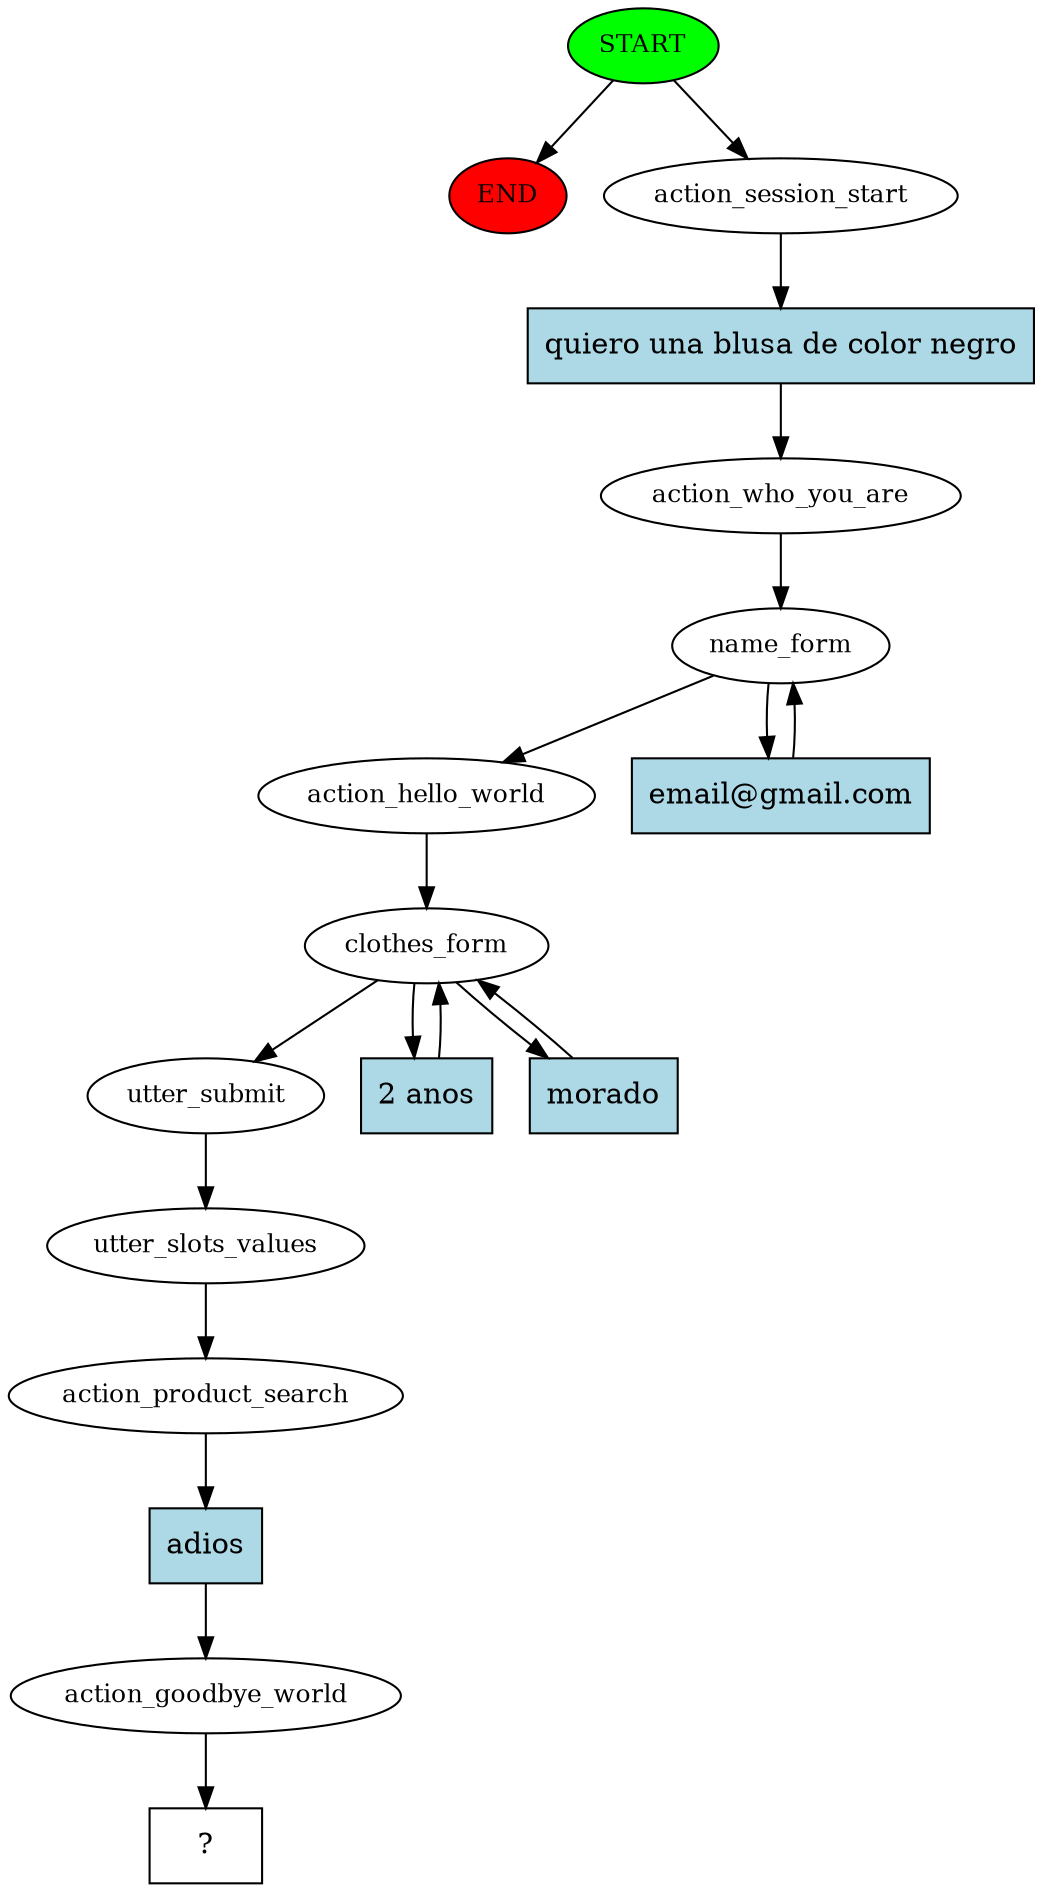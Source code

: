 digraph  {
0 [class="start active", fillcolor=green, fontsize=12, label=START, style=filled];
"-1" [class=end, fillcolor=red, fontsize=12, label=END, style=filled];
1 [class=active, fontsize=12, label=action_session_start];
2 [class=active, fontsize=12, label=action_who_you_are];
3 [class=active, fontsize=12, label=name_form];
6 [class=active, fontsize=12, label=action_hello_world];
7 [class=active, fontsize=12, label=clothes_form];
10 [class=active, fontsize=12, label=utter_submit];
11 [class=active, fontsize=12, label=utter_slots_values];
12 [class=active, fontsize=12, label=action_product_search];
13 [class=active, fontsize=12, label=action_goodbye_world];
14 [class="intent dashed active", label="  ?  ", shape=rect];
15 [class="intent active", fillcolor=lightblue, label="quiero una blusa de color negro", shape=rect, style=filled];
16 [class="intent active", fillcolor=lightblue, label="email@gmail.com", shape=rect, style=filled];
17 [class="intent active", fillcolor=lightblue, label="2 anos", shape=rect, style=filled];
18 [class="intent active", fillcolor=lightblue, label=morado, shape=rect, style=filled];
19 [class="intent active", fillcolor=lightblue, label=adios, shape=rect, style=filled];
0 -> "-1"  [class="", key=NONE, label=""];
0 -> 1  [class=active, key=NONE, label=""];
1 -> 15  [class=active, key=0];
2 -> 3  [class=active, key=NONE, label=""];
3 -> 6  [class=active, key=NONE, label=""];
3 -> 16  [class=active, key=0];
6 -> 7  [class=active, key=NONE, label=""];
7 -> 10  [class=active, key=NONE, label=""];
7 -> 17  [class=active, key=0];
7 -> 18  [class=active, key=0];
10 -> 11  [class=active, key=NONE, label=""];
11 -> 12  [class=active, key=NONE, label=""];
12 -> 19  [class=active, key=0];
13 -> 14  [class=active, key=NONE, label=""];
15 -> 2  [class=active, key=0];
16 -> 3  [class=active, key=0];
17 -> 7  [class=active, key=0];
18 -> 7  [class=active, key=0];
19 -> 13  [class=active, key=0];
}
